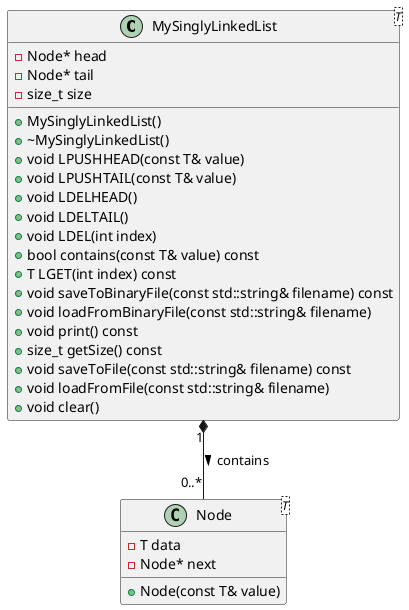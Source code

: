 @startuml

class MySinglyLinkedList<T> {
    -Node* head
    -Node* tail
    -size_t size
    +MySinglyLinkedList()
    +~MySinglyLinkedList()
    +void LPUSHHEAD(const T& value)
    +void LPUSHTAIL(const T& value)
    +void LDELHEAD()
    +void LDELTAIL()
    +void LDEL(int index)
    +bool contains(const T& value) const
    +T LGET(int index) const
    +void saveToBinaryFile(const std::string& filename) const
    +void loadFromBinaryFile(const std::string& filename)
    +void print() const
    +size_t getSize() const
    +void saveToFile(const std::string& filename) const
    +void loadFromFile(const std::string& filename)
    +void clear()
}

class Node<T> {
    -T data
    -Node* next
    +Node(const T& value)
}

MySinglyLinkedList "1" *-- "0..*" Node : contains >

@enduml